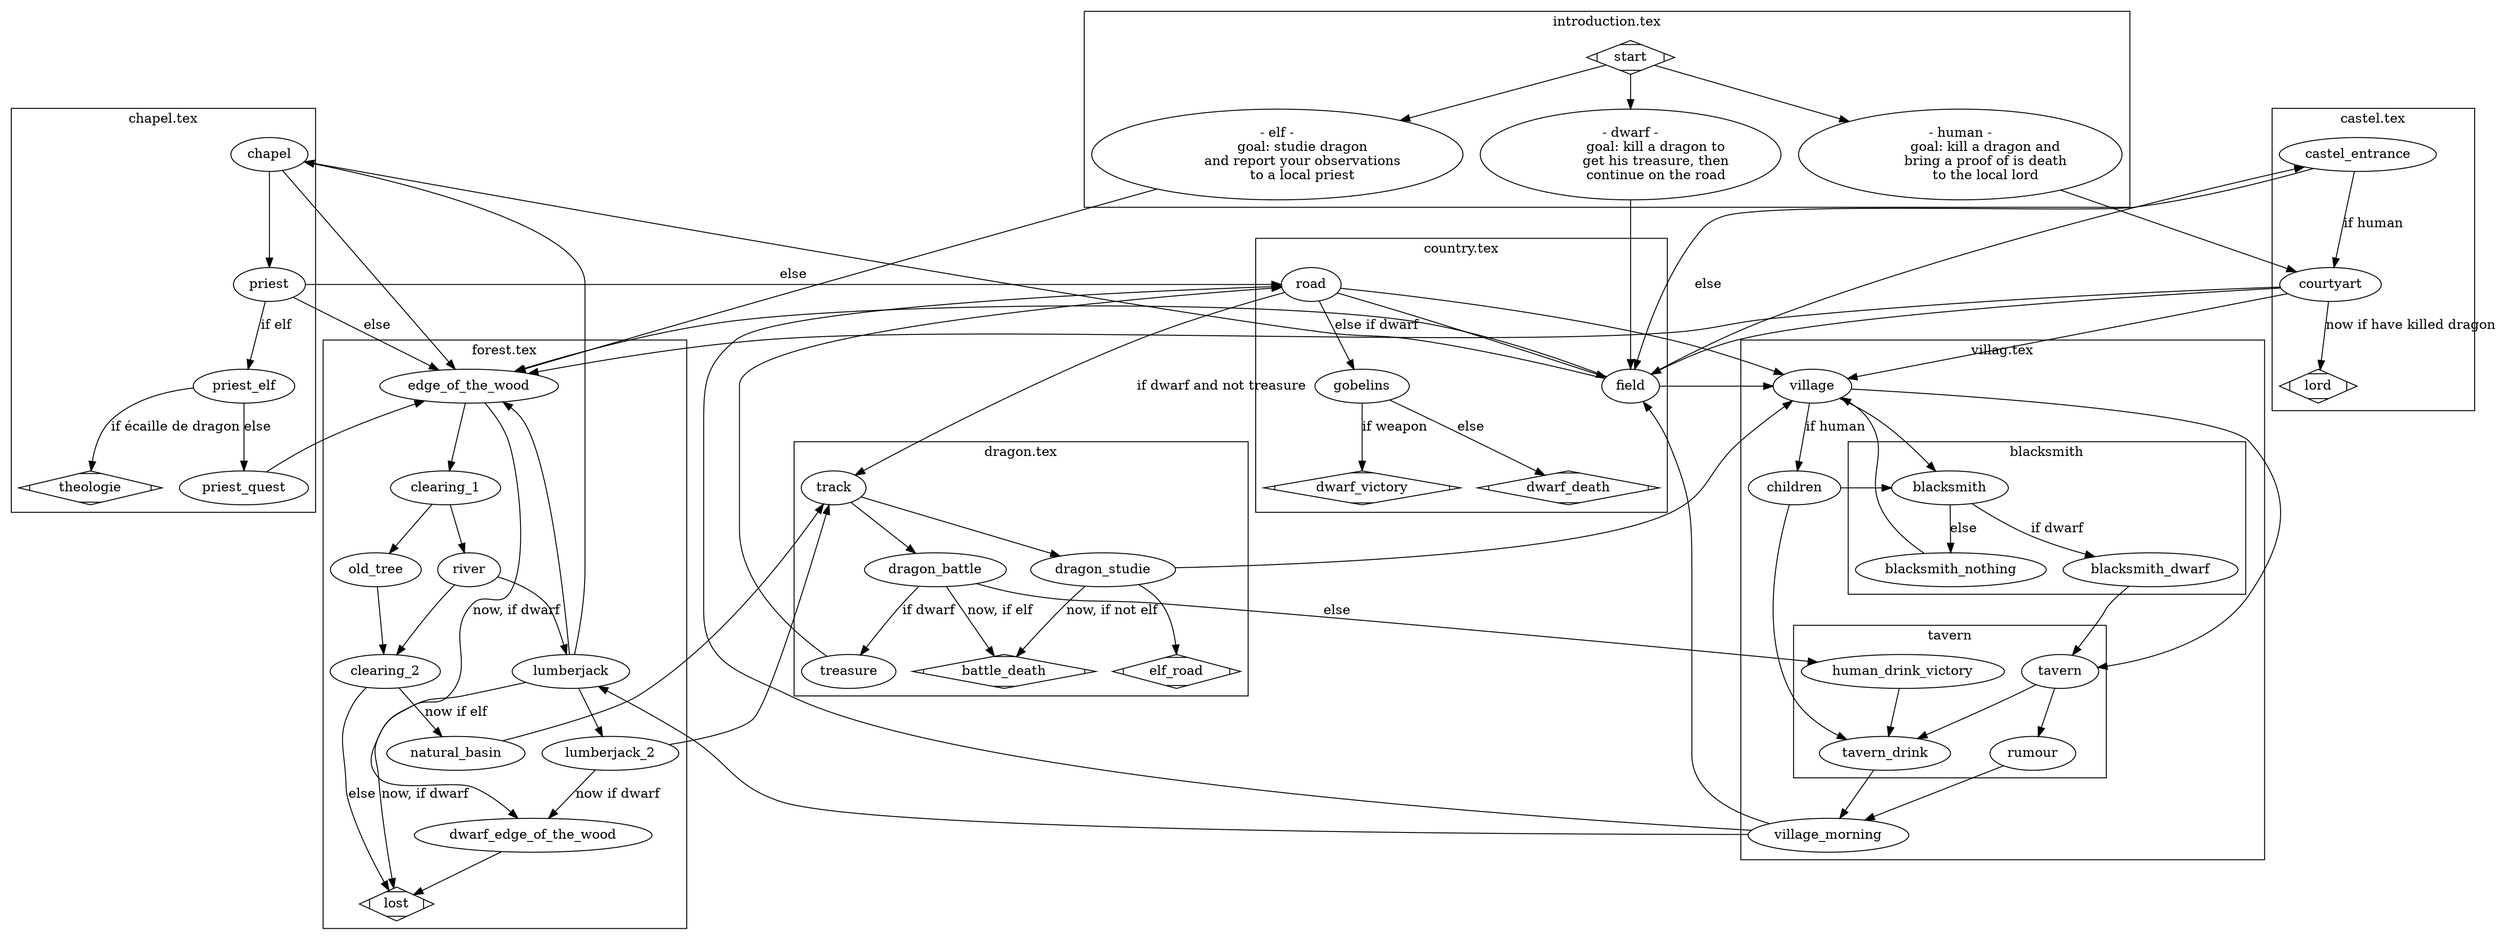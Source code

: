 digraph G {
    compound=true;
    subgraph cluster0 {
        label = "introduction.tex";
        start [shape=Mdiamond];
        elf;
        dwarf;
        human;

        elf [label="- elf -
            goal: studie dragon
            and report your observations
            to a local priest"]
        human [label="- human -
            goal: kill a dragon and
            bring a proof of is death
            to the local lord"]
        dwarf [label="- dwarf -
            goal: kill a dragon to
            get his treasure, then
            continue on the road"]
        start -> dwarf, elf, human;
    }

    subgraph cluster1 {
        label = "villag.tex";
        village;
        village_morning;
        children;
        
        subgraph cluster5 {
            label = blacksmith;
            blacksmith;
            blacksmith_dwarf;
            blacksmith_nothing;
        }

        subgraph cluster6 {
            label = tavern;
            tavern;
            rumour;
            human_drink_victory;
            tavern_drink;
        }

        village -> blacksmith, tavern;
        village -> children [label="if human"];
        children -> tavern_drink, blacksmith;

        blacksmith -> blacksmith_dwarf [label="if dwarf"]
        blacksmith -> blacksmith_nothing [label="else"];
        blacksmith_dwarf -> tavern

        blacksmith_nothing -> village;

        human_drink_victory -> tavern_drink;
        tavern -> rumour,tavern_drink;
        tavern_drink -> village_morning;
        rumour -> village_morning;
    }

    subgraph cluster3 {
        label = "forest.tex";
        edge_of_the_wood;
        dwarf_edge_of_the_wood;
        clearing_1;
        clearing_2;
        natural_basin;
        river;
        old_tree;
        lost [shape=Mdiamond];
        lumberjack;
        lumberjack_2;

        edge_of_the_wood -> clearing_1;
        lumberjack -> lost [label="now, if dwarf"];
        lumberjack -> edge_of_the_wood;
        lumberjack -> lumberjack_2;
        clearing_1 -> river, old_tree;
        clearing_2 -> natural_basin [label="now if elf"];
        clearing_2 -> lost [label="else"];
        river -> lumberjack, clearing_2;
        old_tree -> clearing_2;
    }

    subgraph cluster7 {
        label = "chapel.tex";
        chapel;
        priest;
        priest_elf;
        priest_quest;
        theologie [shape=Mdiamond];

        chapel -> priest;
        priest -> priest_elf [label="if elf"];
        priest_elf -> theologie [label="if écaille de dragon"];
        priest_elf -> priest_quest [label="else"];
    }

    subgraph cluster9 {
        label = "dragon.tex";
        track;
        dragon_battle;
        dragon_studie;
        battle_death [shape=Mdiamond];
        elf_road [shape=Mdiamond];
        treasure;

        track -> dragon_battle, dragon_studie;
        dragon_studie -> battle_death [label="now, if not elf"];
    }

    subgraph cluster4 {
        label = "country.tex";

        road;
        gobelins;
        dwarf_victory [shape=Mdiamond];
        dwarf_death [shape=Mdiamond];
        field;
    }

    subgraph cluster8 {
        label = "castel.tex";
        castel_entrance;
        courtyart;
        lord [shape=Mdiamond];

        castel_entrance -> courtyart [label="if human"];
        courtyart -> lord [label="now if have killed dragon"];
    }

    castel_entrance -> field [label="else"];
    courtyart -> field, village, edge_of_the_wood;

    human -> courtyart;
    elf -> edge_of_the_wood;
    dwarf -> field;

    priest -> road [label="else"];
    priest -> edge_of_the_wood [label="else"];
    field -> edge_of_the_wood, village, castel_entrance, chapel;

    edge_of_the_wood -> dwarf_edge_of_the_wood [label="now, if dwarf"];
    dwarf_edge_of_the_wood -> lost;

    lumberjack_2 -> track;
    lumberjack_2 -> dwarf_edge_of_the_wood [label="now if dwarf"];
    natural_basin -> track;
    dragon_studie -> village, elf_road;

    treasure -> road;
    road -> track [label="if dwarf and not treasure"]
    road -> gobelins [label="else if dwarf"];
    road -> field;
    road -> village;
    gobelins -> dwarf_victory [label="if weapon"];
    gobelins -> dwarf_death [label="else"];

    dragon_battle -> human_drink_victory [label=else];
    dragon_battle -> battle_death [label="now, if elf"];
    dragon_battle -> treasure [label="if dwarf"];

    village_morning -> field, lumberjack, road;

    chapel -> edge_of_the_wood;
    priest_quest -> edge_of_the_wood;
    lumberjack -> chapel;
}

